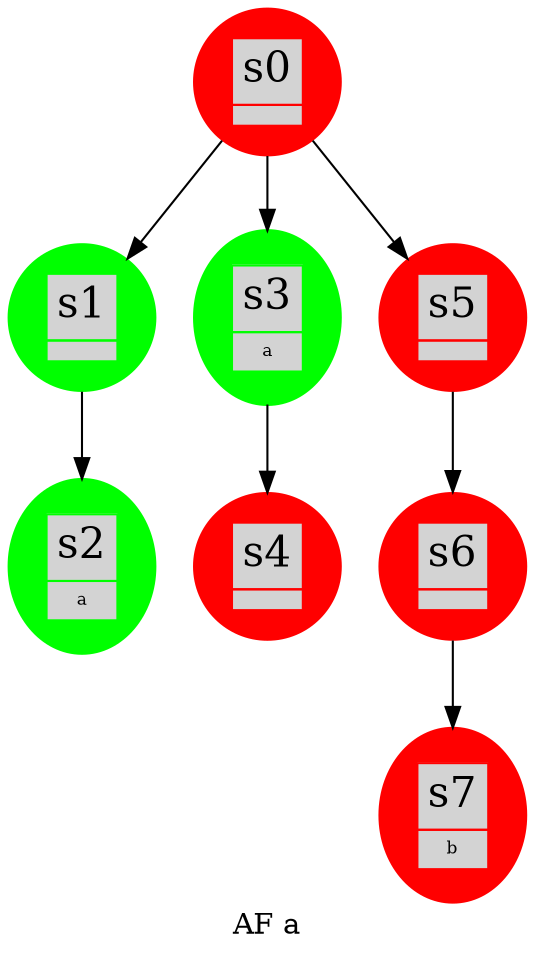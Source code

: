 digraph RGL__DirectedAdjacencyGraph {
    label = "AF a"

    "#<Coeus::Labellings::Graph::Vertex:0x00007f8a922d95a0>" [
        color = red,
        fontsize = 8,
        style = filled,
        label = <
          <TABLE BORDER="0" CELLBORDER="1" CELLSPACING="0" CELLPADDING="4" BGCOLOR="lightgrey">
          <TR><TD><FONT POINT-SIZE="20.0">s0</FONT></TD></TR>
          <TR><TD></TD></TR>
          </TABLE>
          >
    ]

    "#<Coeus::Labellings::Graph::Vertex:0x00007f8a922d9028>" [
        color = green,
        fontsize = 8,
        style = filled,
        label = <
          <TABLE BORDER="0" CELLBORDER="1" CELLSPACING="0" CELLPADDING="4" BGCOLOR="lightgrey">
          <TR><TD><FONT POINT-SIZE="20.0">s1</FONT></TD></TR>
          <TR><TD></TD></TR>
          </TABLE>
          >
    ]

    "#<Coeus::Labellings::Graph::Vertex:0x00007f8a922e3d70>" [
        color = green,
        fontsize = 8,
        style = filled,
        label = <
          <TABLE BORDER="0" CELLBORDER="1" CELLSPACING="0" CELLPADDING="4" BGCOLOR="lightgrey">
          <TR><TD><FONT POINT-SIZE="20.0">s3</FONT></TD></TR>
          <TR><TD>a</TD></TR>
          </TABLE>
          >
    ]

    "#<Coeus::Labellings::Graph::Vertex:0x00007f8a922e3af0>" [
        color = red,
        fontsize = 8,
        style = filled,
        label = <
          <TABLE BORDER="0" CELLBORDER="1" CELLSPACING="0" CELLPADDING="4" BGCOLOR="lightgrey">
          <TR><TD><FONT POINT-SIZE="20.0">s5</FONT></TD></TR>
          <TR><TD></TD></TR>
          </TABLE>
          >
    ]

    "#<Coeus::Labellings::Graph::Vertex:0x00007f8a92317058>" [
        color = green,
        fontsize = 8,
        style = filled,
        label = <
          <TABLE BORDER="0" CELLBORDER="1" CELLSPACING="0" CELLPADDING="4" BGCOLOR="lightgrey">
          <TR><TD><FONT POINT-SIZE="20.0">s2</FONT></TD></TR>
          <TR><TD>a</TD></TR>
          </TABLE>
          >
    ]

    "#<Coeus::Labellings::Graph::Vertex:0x00007f8a92316950>" [
        color = red,
        fontsize = 8,
        style = filled,
        label = <
          <TABLE BORDER="0" CELLBORDER="1" CELLSPACING="0" CELLPADDING="4" BGCOLOR="lightgrey">
          <TR><TD><FONT POINT-SIZE="20.0">s4</FONT></TD></TR>
          <TR><TD></TD></TR>
          </TABLE>
          >
    ]

    "#<Coeus::Labellings::Graph::Vertex:0x00007f8a92316040>" [
        color = red,
        fontsize = 8,
        style = filled,
        label = <
          <TABLE BORDER="0" CELLBORDER="1" CELLSPACING="0" CELLPADDING="4" BGCOLOR="lightgrey">
          <TR><TD><FONT POINT-SIZE="20.0">s6</FONT></TD></TR>
          <TR><TD></TD></TR>
          </TABLE>
          >
    ]

    "#<Coeus::Labellings::Graph::Vertex:0x00007f8a92315c30>" [
        color = red,
        fontsize = 8,
        style = filled,
        label = <
          <TABLE BORDER="0" CELLBORDER="1" CELLSPACING="0" CELLPADDING="4" BGCOLOR="lightgrey">
          <TR><TD><FONT POINT-SIZE="20.0">s7</FONT></TD></TR>
          <TR><TD>b</TD></TR>
          </TABLE>
          >
    ]

    "#<Coeus::Labellings::Graph::Vertex:0x00007f8a922d95a0>" -> "#<Coeus::Labellings::Graph::Vertex:0x00007f8a922d9028>" [
        fontsize = 8
    ]

    "#<Coeus::Labellings::Graph::Vertex:0x00007f8a922d95a0>" -> "#<Coeus::Labellings::Graph::Vertex:0x00007f8a922e3d70>" [
        fontsize = 8
    ]

    "#<Coeus::Labellings::Graph::Vertex:0x00007f8a922d95a0>" -> "#<Coeus::Labellings::Graph::Vertex:0x00007f8a922e3af0>" [
        fontsize = 8
    ]

    "#<Coeus::Labellings::Graph::Vertex:0x00007f8a922d9028>" -> "#<Coeus::Labellings::Graph::Vertex:0x00007f8a92317058>" [
        fontsize = 8
    ]

    "#<Coeus::Labellings::Graph::Vertex:0x00007f8a922e3d70>" -> "#<Coeus::Labellings::Graph::Vertex:0x00007f8a92316950>" [
        fontsize = 8
    ]

    "#<Coeus::Labellings::Graph::Vertex:0x00007f8a922e3af0>" -> "#<Coeus::Labellings::Graph::Vertex:0x00007f8a92316040>" [
        fontsize = 8
    ]

    "#<Coeus::Labellings::Graph::Vertex:0x00007f8a92316040>" -> "#<Coeus::Labellings::Graph::Vertex:0x00007f8a92315c30>" [
        fontsize = 8
    ]
}
